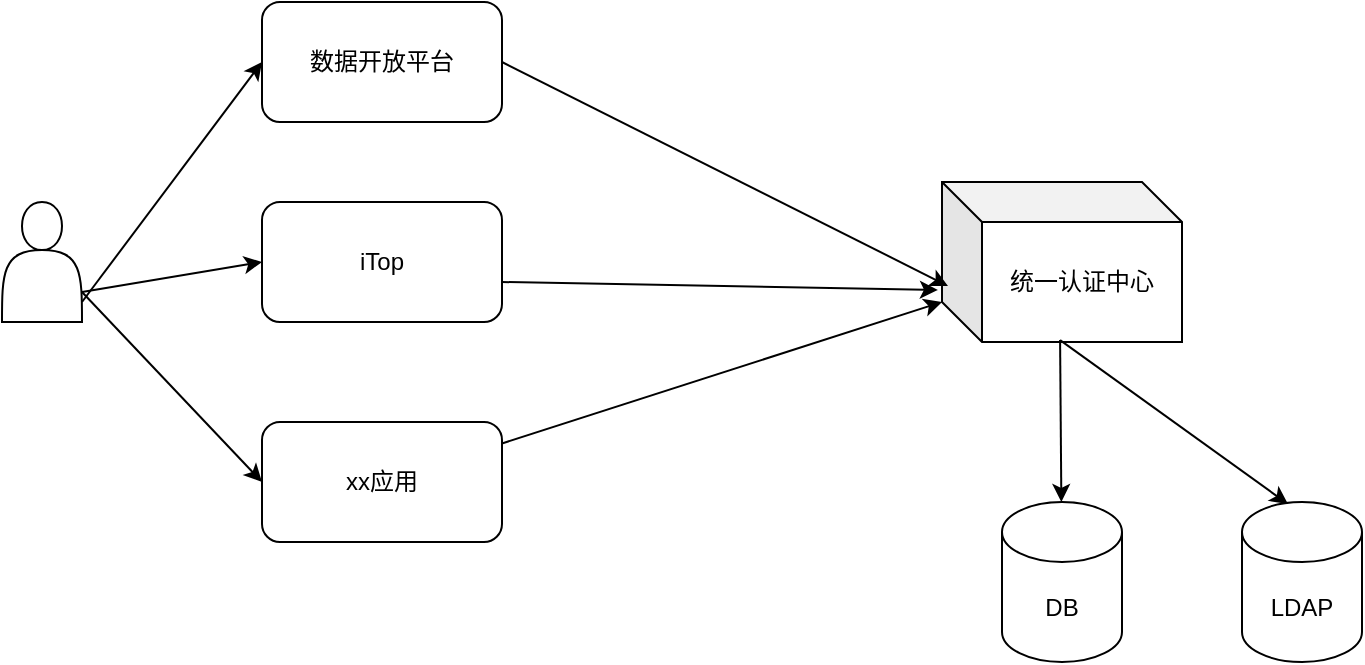 <mxfile version="14.4.3" type="github">
  <diagram id="q-4ib1LayXT5RF_i7sWV" name="第 1 页">
    <mxGraphModel dx="1422" dy="794" grid="1" gridSize="10" guides="1" tooltips="1" connect="1" arrows="1" fold="1" page="1" pageScale="1" pageWidth="827" pageHeight="1169" math="0" shadow="0">
      <root>
        <mxCell id="0" />
        <mxCell id="1" parent="0" />
        <mxCell id="T8Cc8VbdomCza-Y_xZad-1" value="" style="shape=actor;whiteSpace=wrap;html=1;" vertex="1" parent="1">
          <mxGeometry x="60" y="250" width="40" height="60" as="geometry" />
        </mxCell>
        <mxCell id="T8Cc8VbdomCza-Y_xZad-5" value="数据开放平台" style="rounded=1;whiteSpace=wrap;html=1;" vertex="1" parent="1">
          <mxGeometry x="190" y="150" width="120" height="60" as="geometry" />
        </mxCell>
        <mxCell id="T8Cc8VbdomCza-Y_xZad-6" value="iTop" style="rounded=1;whiteSpace=wrap;html=1;" vertex="1" parent="1">
          <mxGeometry x="190" y="250" width="120" height="60" as="geometry" />
        </mxCell>
        <mxCell id="T8Cc8VbdomCza-Y_xZad-7" value="xx应用" style="rounded=1;whiteSpace=wrap;html=1;" vertex="1" parent="1">
          <mxGeometry x="190" y="360" width="120" height="60" as="geometry" />
        </mxCell>
        <mxCell id="T8Cc8VbdomCza-Y_xZad-8" value="统一认证中心" style="shape=cube;whiteSpace=wrap;html=1;boundedLbl=1;backgroundOutline=1;darkOpacity=0.05;darkOpacity2=0.1;" vertex="1" parent="1">
          <mxGeometry x="530" y="240" width="120" height="80" as="geometry" />
        </mxCell>
        <mxCell id="T8Cc8VbdomCza-Y_xZad-9" value="" style="endArrow=classic;html=1;entryX=0.025;entryY=0.65;entryDx=0;entryDy=0;entryPerimeter=0;exitX=1;exitY=0.5;exitDx=0;exitDy=0;" edge="1" parent="1" source="T8Cc8VbdomCza-Y_xZad-5" target="T8Cc8VbdomCza-Y_xZad-8">
          <mxGeometry width="50" height="50" relative="1" as="geometry">
            <mxPoint x="390" y="430" as="sourcePoint" />
            <mxPoint x="440" y="380" as="targetPoint" />
          </mxGeometry>
        </mxCell>
        <mxCell id="T8Cc8VbdomCza-Y_xZad-10" value="" style="endArrow=classic;html=1;entryX=0;entryY=0.5;entryDx=0;entryDy=0;" edge="1" parent="1" target="T8Cc8VbdomCza-Y_xZad-5">
          <mxGeometry width="50" height="50" relative="1" as="geometry">
            <mxPoint x="100" y="300" as="sourcePoint" />
            <mxPoint x="170" y="200" as="targetPoint" />
          </mxGeometry>
        </mxCell>
        <mxCell id="T8Cc8VbdomCza-Y_xZad-11" value="" style="endArrow=classic;html=1;entryX=0;entryY=0.5;entryDx=0;entryDy=0;exitX=1;exitY=0.75;exitDx=0;exitDy=0;" edge="1" parent="1" source="T8Cc8VbdomCza-Y_xZad-1" target="T8Cc8VbdomCza-Y_xZad-6">
          <mxGeometry width="50" height="50" relative="1" as="geometry">
            <mxPoint x="120" y="310" as="sourcePoint" />
            <mxPoint x="170" y="260" as="targetPoint" />
          </mxGeometry>
        </mxCell>
        <mxCell id="T8Cc8VbdomCza-Y_xZad-12" value="" style="endArrow=classic;html=1;entryX=0;entryY=0.5;entryDx=0;entryDy=0;exitX=1;exitY=0.75;exitDx=0;exitDy=0;" edge="1" parent="1" source="T8Cc8VbdomCza-Y_xZad-1" target="T8Cc8VbdomCza-Y_xZad-7">
          <mxGeometry width="50" height="50" relative="1" as="geometry">
            <mxPoint x="100" y="350" as="sourcePoint" />
            <mxPoint x="150" y="300" as="targetPoint" />
          </mxGeometry>
        </mxCell>
        <mxCell id="T8Cc8VbdomCza-Y_xZad-13" value="DB" style="shape=cylinder3;whiteSpace=wrap;html=1;boundedLbl=1;backgroundOutline=1;size=15;" vertex="1" parent="1">
          <mxGeometry x="560" y="400" width="60" height="80" as="geometry" />
        </mxCell>
        <mxCell id="T8Cc8VbdomCza-Y_xZad-14" value="LDAP" style="shape=cylinder3;whiteSpace=wrap;html=1;boundedLbl=1;backgroundOutline=1;size=15;" vertex="1" parent="1">
          <mxGeometry x="680" y="400" width="60" height="80" as="geometry" />
        </mxCell>
        <mxCell id="T8Cc8VbdomCza-Y_xZad-15" value="" style="endArrow=classic;html=1;exitX=0.492;exitY=0.988;exitDx=0;exitDy=0;exitPerimeter=0;" edge="1" parent="1" source="T8Cc8VbdomCza-Y_xZad-8" target="T8Cc8VbdomCza-Y_xZad-13">
          <mxGeometry width="50" height="50" relative="1" as="geometry">
            <mxPoint x="390" y="430" as="sourcePoint" />
            <mxPoint x="440" y="380" as="targetPoint" />
          </mxGeometry>
        </mxCell>
        <mxCell id="T8Cc8VbdomCza-Y_xZad-16" value="" style="endArrow=classic;html=1;exitX=0.492;exitY=0.988;exitDx=0;exitDy=0;exitPerimeter=0;entryX=0.383;entryY=0.013;entryDx=0;entryDy=0;entryPerimeter=0;" edge="1" parent="1" source="T8Cc8VbdomCza-Y_xZad-8" target="T8Cc8VbdomCza-Y_xZad-14">
          <mxGeometry width="50" height="50" relative="1" as="geometry">
            <mxPoint x="589.04" y="319.04" as="sourcePoint" />
            <mxPoint x="700" y="404" as="targetPoint" />
            <Array as="points" />
          </mxGeometry>
        </mxCell>
        <mxCell id="T8Cc8VbdomCza-Y_xZad-17" value="" style="endArrow=classic;html=1;entryX=-0.017;entryY=0.675;entryDx=0;entryDy=0;entryPerimeter=0;" edge="1" parent="1" target="T8Cc8VbdomCza-Y_xZad-8">
          <mxGeometry width="50" height="50" relative="1" as="geometry">
            <mxPoint x="310" y="290" as="sourcePoint" />
            <mxPoint x="360" y="240" as="targetPoint" />
          </mxGeometry>
        </mxCell>
        <mxCell id="T8Cc8VbdomCza-Y_xZad-18" value="" style="endArrow=classic;html=1;" edge="1" parent="1" source="T8Cc8VbdomCza-Y_xZad-7">
          <mxGeometry width="50" height="50" relative="1" as="geometry">
            <mxPoint x="310" y="440" as="sourcePoint" />
            <mxPoint x="530" y="300" as="targetPoint" />
          </mxGeometry>
        </mxCell>
      </root>
    </mxGraphModel>
  </diagram>
</mxfile>
